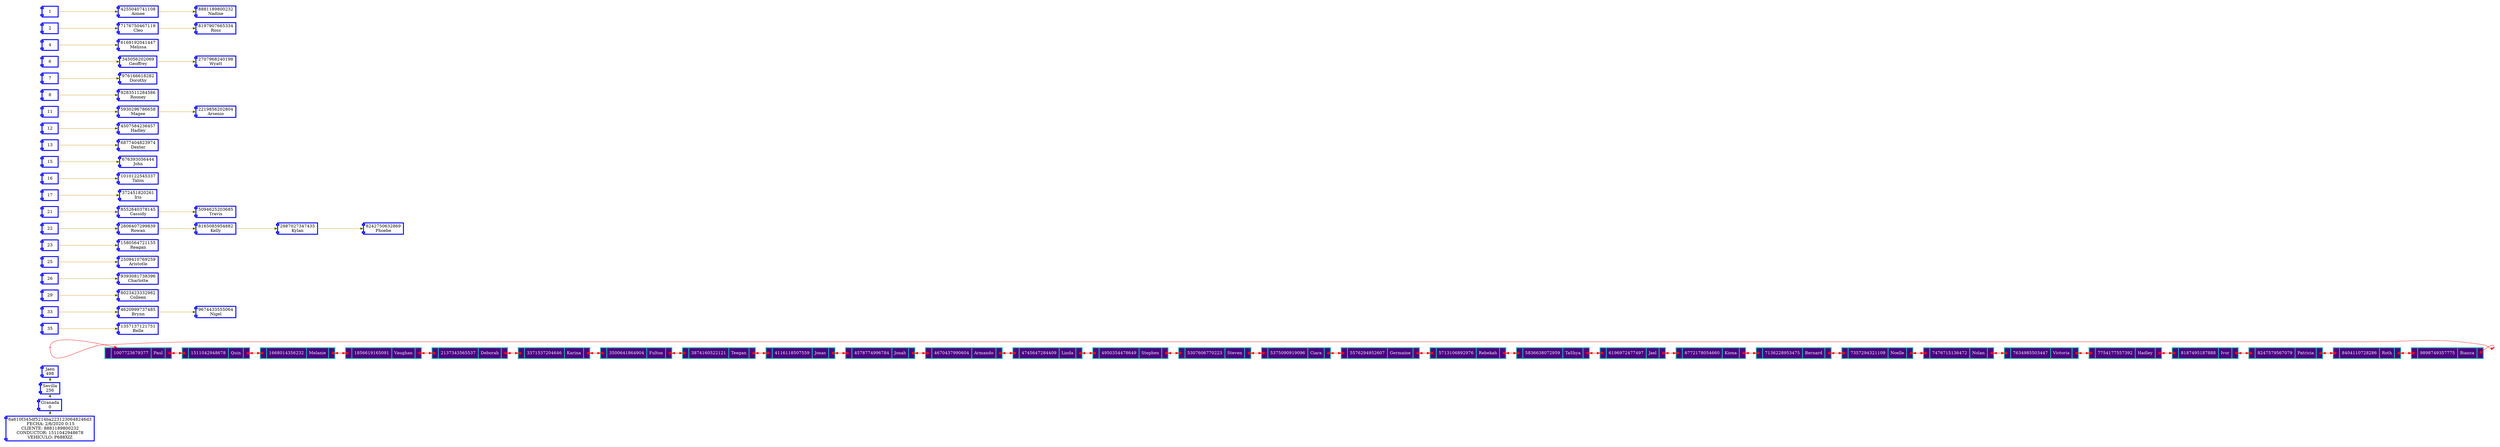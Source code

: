 digraph BlockChain {
node[shape=component style="solid" color="blue" fontcolor = "black" penwidth=3];
edge[style=filled fillcolor="darkgreen" color="darkgoldenrod3"];
rankdir=LR;
subgraph cluster_1{
style=filled;
color=white;
"6a610f345df5214ba2231230648246d3"[label="6a610f345df5214ba2231230648246d3
 FECHA: 2/6/2020 0:15
CLIENTE: 8881189800232
CONDUCTOR: 1511042948678
VEHICULO: P688XIZ"];
"0Granada"[label="Granada
0"];
"0Sevilla"[label="Sevilla
256"];
"0Jaen"[label="Jaen
498"];
"0Granada"->"0Sevilla"
"0Sevilla"->"0Jaen"
{ rank = same;"6a610f345df5214ba2231230648246d3";"0Granada";"0Sevilla";"0Jaen";}
"6a610f345df5214ba2231230648246d3"->"0Granada"}
subgraph cluster_2{
style=filled;
color=white;node[shape=record];
rankdir=TB;
1007723679377[label="{<before>|<ID>1007723679377|<data>Paul|<next>}" style="filled" fillcolor="indigo" color="lightseagreen" fontcolor="whitesmoke" penwidth=3];
1511042948678[label="{<before>|<ID>1511042948678|<data>Quin|<next>}" style="filled" fillcolor="indigo" color="lightseagreen" fontcolor="whitesmoke" penwidth=3];
1668014356232[label="{<before>|<ID>1668014356232|<data>Melanie|<next>}" style="filled" fillcolor="indigo" color="lightseagreen" fontcolor="whitesmoke" penwidth=3];
1856619165091[label="{<before>|<ID>1856619165091|<data>Vaughan|<next>}" style="filled" fillcolor="indigo" color="lightseagreen" fontcolor="whitesmoke" penwidth=3];
2137343565537[label="{<before>|<ID>2137343565537|<data>Deborah|<next>}" style="filled" fillcolor="indigo" color="lightseagreen" fontcolor="whitesmoke" penwidth=3];
3371537204646[label="{<before>|<ID>3371537204646|<data>Karina|<next>}" style="filled" fillcolor="indigo" color="lightseagreen" fontcolor="whitesmoke" penwidth=3];
3500641864904[label="{<before>|<ID>3500641864904|<data>Fulton|<next>}" style="filled" fillcolor="indigo" color="lightseagreen" fontcolor="whitesmoke" penwidth=3];
3874160522121[label="{<before>|<ID>3874160522121|<data>Teegan|<next>}" style="filled" fillcolor="indigo" color="lightseagreen" fontcolor="whitesmoke" penwidth=3];
4116118507559[label="{<before>|<ID>4116118507559|<data>Jonas|<next>}" style="filled" fillcolor="indigo" color="lightseagreen" fontcolor="whitesmoke" penwidth=3];
4578774996784[label="{<before>|<ID>4578774996784|<data>Jonah|<next>}" style="filled" fillcolor="indigo" color="lightseagreen" fontcolor="whitesmoke" penwidth=3];
4670437990604[label="{<before>|<ID>4670437990604|<data>Armando|<next>}" style="filled" fillcolor="indigo" color="lightseagreen" fontcolor="whitesmoke" penwidth=3];
4745647284409[label="{<before>|<ID>4745647284409|<data>Linda|<next>}" style="filled" fillcolor="indigo" color="lightseagreen" fontcolor="whitesmoke" penwidth=3];
4950354478649[label="{<before>|<ID>4950354478649|<data>Stephen|<next>}" style="filled" fillcolor="indigo" color="lightseagreen" fontcolor="whitesmoke" penwidth=3];
5307606770223[label="{<before>|<ID>5307606770223|<data>Steven|<next>}" style="filled" fillcolor="indigo" color="lightseagreen" fontcolor="whitesmoke" penwidth=3];
5375090919096[label="{<before>|<ID>5375090919096|<data>Ciara|<next>}" style="filled" fillcolor="indigo" color="lightseagreen" fontcolor="whitesmoke" penwidth=3];
5576294952607[label="{<before>|<ID>5576294952607|<data>Germaine|<next>}" style="filled" fillcolor="indigo" color="lightseagreen" fontcolor="whitesmoke" penwidth=3];
5713106892976[label="{<before>|<ID>5713106892976|<data>Rebekah|<next>}" style="filled" fillcolor="indigo" color="lightseagreen" fontcolor="whitesmoke" penwidth=3];
5836638072959[label="{<before>|<ID>5836638072959|<data>TaShya|<next>}" style="filled" fillcolor="indigo" color="lightseagreen" fontcolor="whitesmoke" penwidth=3];
6196972477497[label="{<before>|<ID>6196972477497|<data>Jael|<next>}" style="filled" fillcolor="indigo" color="lightseagreen" fontcolor="whitesmoke" penwidth=3];
6772178054660[label="{<before>|<ID>6772178054660|<data>Kiona|<next>}" style="filled" fillcolor="indigo" color="lightseagreen" fontcolor="whitesmoke" penwidth=3];
7136228953475[label="{<before>|<ID>7136228953475|<data>Bernard|<next>}" style="filled" fillcolor="indigo" color="lightseagreen" fontcolor="whitesmoke" penwidth=3];
7357294321109[label="{<before>|<ID>7357294321109|<data>Noelle|<next>}" style="filled" fillcolor="indigo" color="lightseagreen" fontcolor="whitesmoke" penwidth=3];
7476715136472[label="{<before>|<ID>7476715136472|<data>Nolan|<next>}" style="filled" fillcolor="indigo" color="lightseagreen" fontcolor="whitesmoke" penwidth=3];
7634985503447[label="{<before>|<ID>7634985503447|<data>Victoria|<next>}" style="filled" fillcolor="indigo" color="lightseagreen" fontcolor="whitesmoke" penwidth=3];
7754177557392[label="{<before>|<ID>7754177557392|<data>Hadley|<next>}" style="filled" fillcolor="indigo" color="lightseagreen" fontcolor="whitesmoke" penwidth=3];
8187495187888[label="{<before>|<ID>8187495187888|<data>Ivor|<next>}" style="filled" fillcolor="indigo" color="lightseagreen" fontcolor="whitesmoke" penwidth=3];
8247579567079[label="{<before>|<ID>8247579567079|<data>Patricia|<next>}" style="filled" fillcolor="indigo" color="lightseagreen" fontcolor="whitesmoke" penwidth=3];
8404110728286[label="{<before>|<ID>8404110728286|<data>Roth|<next>}" style="filled" fillcolor="indigo" color="lightseagreen" fontcolor="whitesmoke" penwidth=3];
9898749357775[label="{<before>|<ID>9898749357775|<data>Bianca|<next>}" style="filled" fillcolor="indigo" color="lightseagreen" fontcolor="whitesmoke" penwidth=3];
edge[tailclip=false,arrowtail=dot,dir=both style=filled fillcolor="red" color="red"];
{node[shape=point height=0] p0 p4}
p0:n -> "1007723679377"[arrowtail=none];
p0:s -> p4:s[arrowtail=none];
1007723679377:next:c ->1511042948678:before;
1511042948678:before:c ->1007723679377:next;
1511042948678:next:c ->1668014356232:before;
1668014356232:before:c ->1511042948678:next;
1668014356232:next:c ->1856619165091:before;
1856619165091:before:c ->1668014356232:next;
1856619165091:next:c ->2137343565537:before;
2137343565537:before:c ->1856619165091:next;
2137343565537:next:c ->3371537204646:before;
3371537204646:before:c ->2137343565537:next;
3371537204646:next:c ->3500641864904:before;
3500641864904:before:c ->3371537204646:next;
3500641864904:next:c ->3874160522121:before;
3874160522121:before:c ->3500641864904:next;
3874160522121:next:c ->4116118507559:before;
4116118507559:before:c ->3874160522121:next;
4116118507559:next:c ->4578774996784:before;
4578774996784:before:c ->4116118507559:next;
4578774996784:next:c ->4670437990604:before;
4670437990604:before:c ->4578774996784:next;
4670437990604:next:c ->4745647284409:before;
4745647284409:before:c ->4670437990604:next;
4745647284409:next:c ->4950354478649:before;
4950354478649:before:c ->4745647284409:next;
4950354478649:next:c ->5307606770223:before;
5307606770223:before:c ->4950354478649:next;
5307606770223:next:c ->5375090919096:before;
5375090919096:before:c ->5307606770223:next;
5375090919096:next:c ->5576294952607:before;
5576294952607:before:c ->5375090919096:next;
5576294952607:next:c ->5713106892976:before;
5713106892976:before:c ->5576294952607:next;
5713106892976:next:c ->5836638072959:before;
5836638072959:before:c ->5713106892976:next;
5836638072959:next:c ->6196972477497:before;
6196972477497:before:c ->5836638072959:next;
6196972477497:next:c ->6772178054660:before;
6772178054660:before:c ->6196972477497:next;
6772178054660:next:c ->7136228953475:before;
7136228953475:before:c ->6772178054660:next;
7136228953475:next:c ->7357294321109:before;
7357294321109:before:c ->7136228953475:next;
7357294321109:next:c ->7476715136472:before;
7476715136472:before:c ->7357294321109:next;
7476715136472:next:c ->7634985503447:before;
7634985503447:before:c ->7476715136472:next;
7634985503447:next:c ->7754177557392:before;
7754177557392:before:c ->7634985503447:next;
7754177557392:next:c ->8187495187888:before;
8187495187888:before:c ->7754177557392:next;
8187495187888:next:c ->8247579567079:before;
8247579567079:before:c ->8187495187888:next;
8247579567079:next:c ->8404110728286:before;
8404110728286:before:c ->8247579567079:next;
8404110728286:next:c ->9898749357775:before;
9898749357775:before:c ->8404110728286:next;
9898749357775:next:c -> p4:n[arrowhead=none]
}
subgraph cluster_3{
style=filled;
color=white;
"1";
"4255040741108"[label ="4255040741108
Aimee"];
"8881189800232"[label ="8881189800232
Nadine"];
"4255040741108"->"8881189800232";
1->"4255040741108";
"2";
"7176750467119"[label ="7176750467119
Cleo"];
"8197907665334"[label ="8197907665334
Ross"];
"7176750467119"->"8197907665334";
2->"7176750467119";
"4";
"6169192041447"[label ="6169192041447
Melissa"];
4->"6169192041447";
"6";
"345056202069"[label ="345056202069
Geoffrey"];
"2707968240198"[label ="2707968240198
Wyatt"];
"345056202069"->"2707968240198";
6->"345056202069";
"7";
"976166618282"[label ="976166618282
Dorothy"];
7->"976166618282";
"8";
"9283511284586"[label ="9283511284586
Rooney"];
8->"9283511284586";
"11";
"5930296786658"[label ="5930296786658
Magee"];
"2219856202804"[label ="2219856202804
Arsenio"];
"5930296786658"->"2219856202804";
11->"5930296786658";
"12";
"4507584236457"[label ="4507584236457
Hadley"];
12->"4507584236457";
"13";
"6877404823974"[label ="6877404823974
Dexter"];
13->"6877404823974";
"15";
"676393056444"[label ="676393056444
John"];
15->"676393056444";
"16";
"1010122545337"[label ="1010122545337
Talon"];
16->"1010122545337";
"17";
"372451820261"[label ="372451820261
Iris"];
17->"372451820261";
"21";
"8552640378145"[label ="8552640378145
Cassidy"];
"5094625203685"[label ="5094625203685
Travis"];
"8552640378145"->"5094625203685";
21->"8552640378145";
"22";
"2806407299839"[label ="2806407299839
Rowan"];
"8165085954882"[label ="8165085954882
Kelly"];
"2987027347435"[label ="2987027347435
Kylan"];
"8242750632869"[label ="8242750632869
Phoebe"];
"2806407299839"->"8165085954882";
"8165085954882"->"2987027347435";
"2987027347435"->"8242750632869";
22->"2806407299839";
"23";
"1580564721155"[label ="1580564721155
Reagan"];
23->"1580564721155";
"25";
"2509410769259"[label ="2509410769259
Aristotle"];
25->"2509410769259";
"26";
"9393081738396"[label ="9393081738396
Charlotte"];
26->"9393081738396";
"29";
"8023423332982"[label ="8023423332982
Colleen"];
29->"8023423332982";
"33";
"4620999737485"[label ="4620999737485
Brynn"];
"9674433555064"[label ="9674433555064
Nigel"];
"4620999737485"->"9674433555064";
33->"4620999737485";
"35";
"1357137121751"[label ="1357137121751
Belle"];
35->"1357137121751";
}
}
